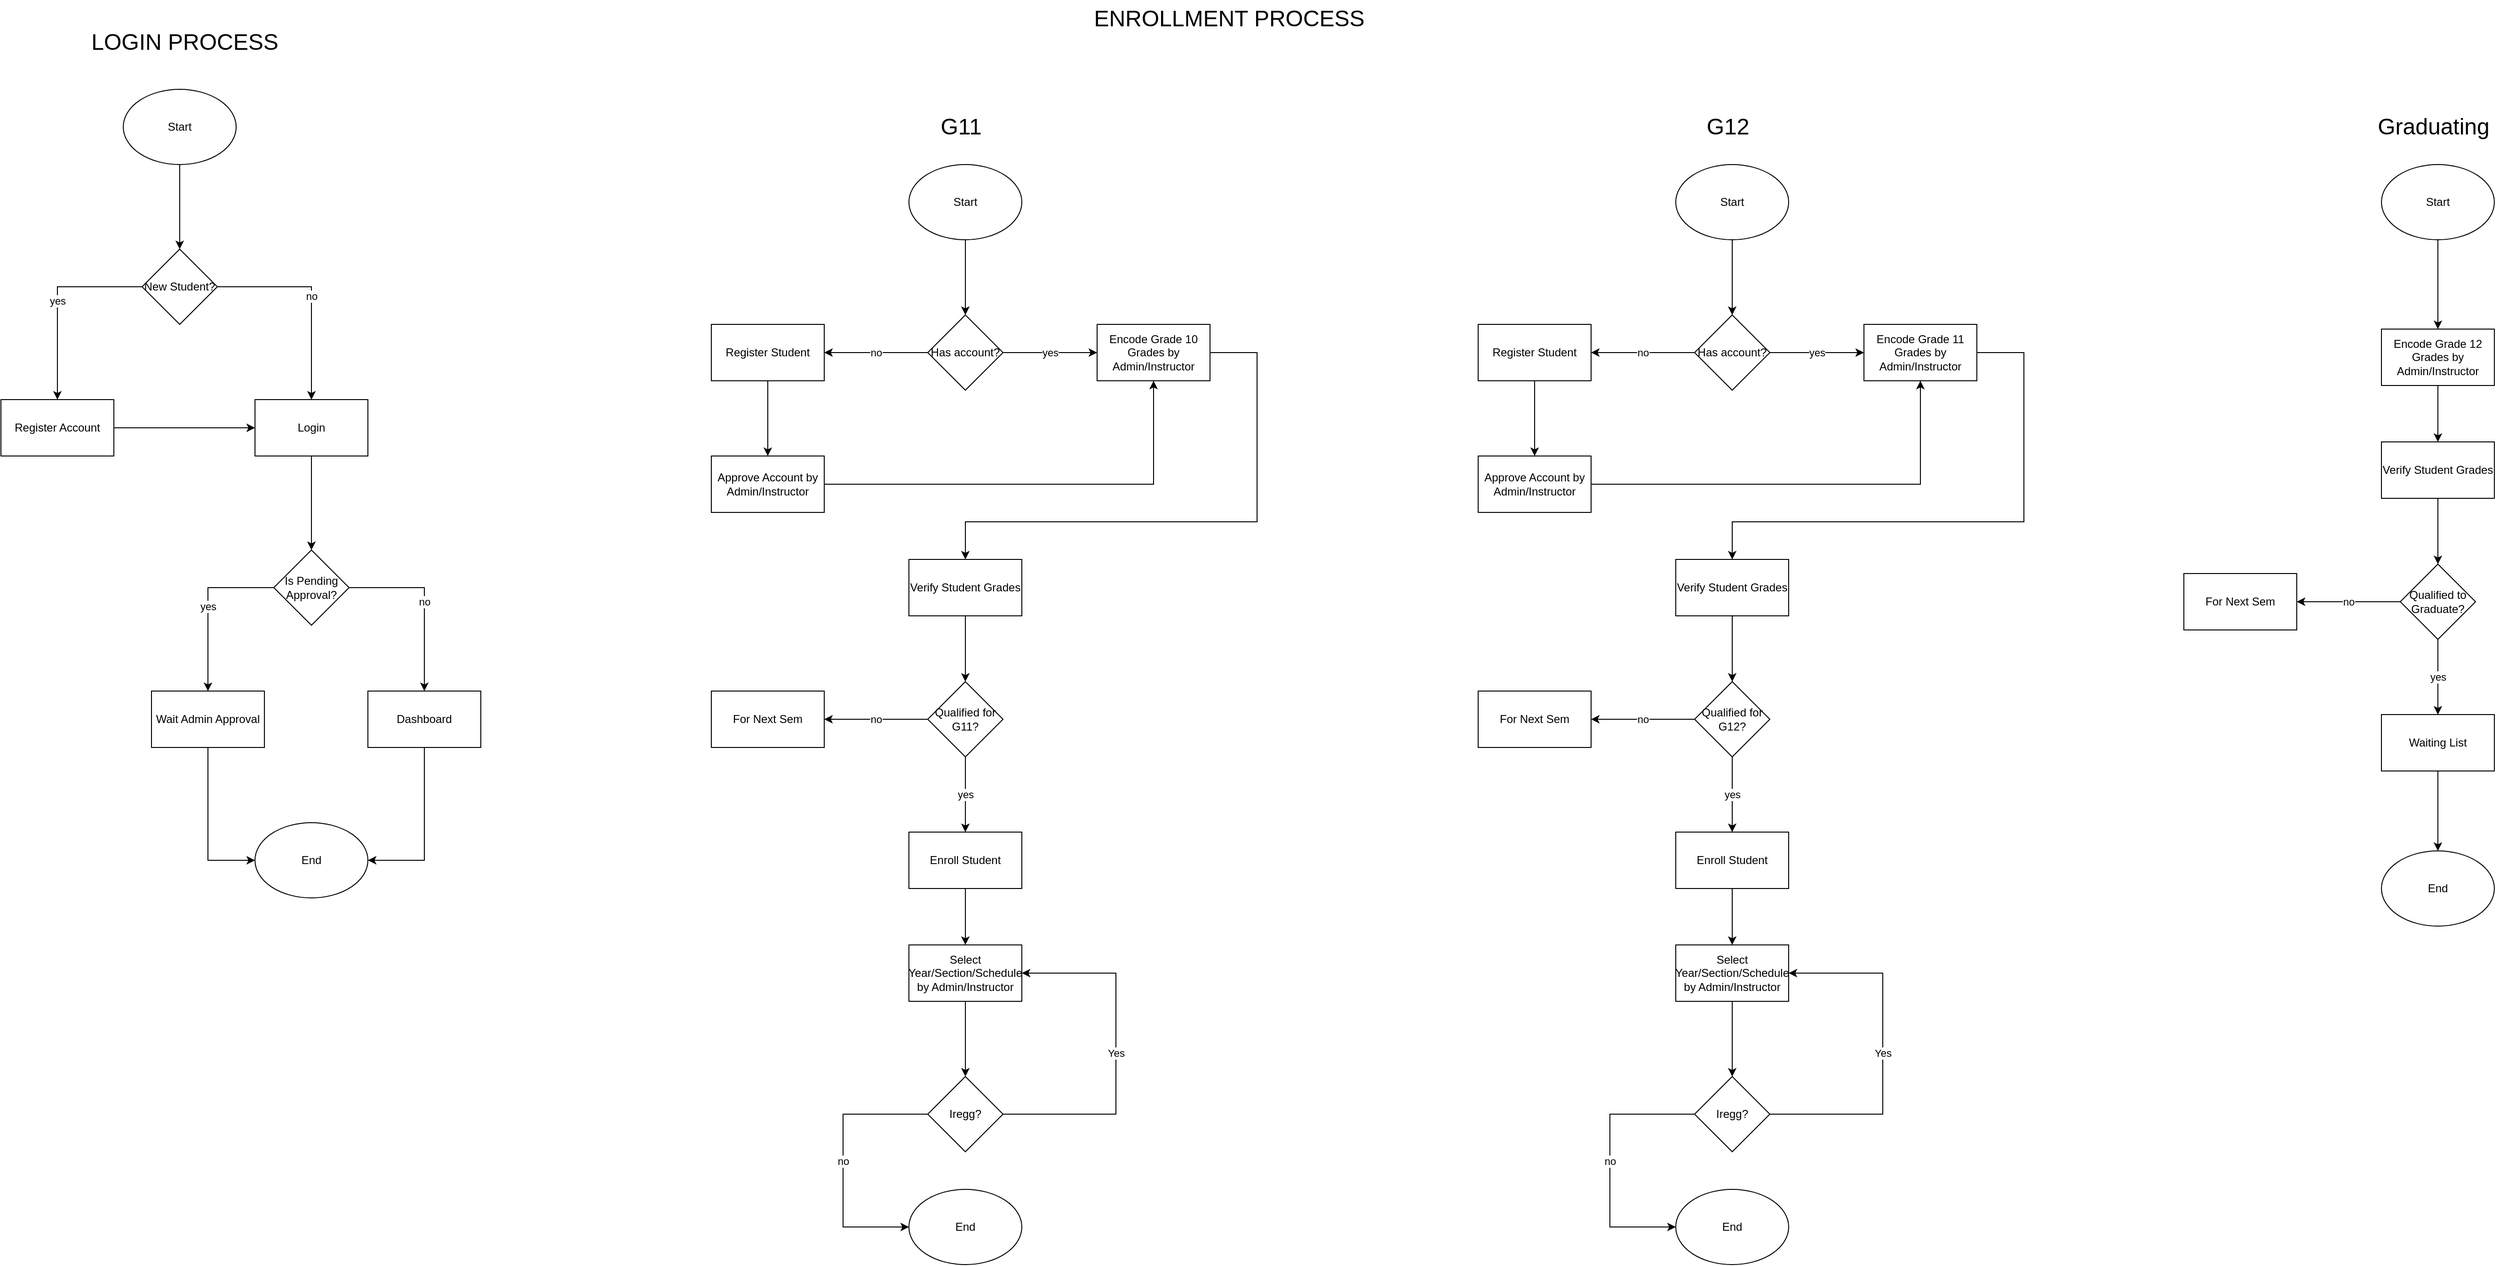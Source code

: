 <mxfile version="24.7.17">
  <diagram name="Page-1" id="_KmOjz5QVVpOA-zQAkHJ">
    <mxGraphModel dx="2390" dy="1407" grid="1" gridSize="10" guides="1" tooltips="1" connect="1" arrows="1" fold="1" page="1" pageScale="1" pageWidth="850" pageHeight="1100" math="0" shadow="0">
      <root>
        <mxCell id="0" />
        <mxCell id="1" parent="0" />
        <mxCell id="4W97whUe7uIt-eXvdTxb-7" style="edgeStyle=orthogonalEdgeStyle;rounded=0;orthogonalLoop=1;jettySize=auto;html=1;" parent="1" source="4W97whUe7uIt-eXvdTxb-1" target="4W97whUe7uIt-eXvdTxb-2" edge="1">
          <mxGeometry relative="1" as="geometry" />
        </mxCell>
        <mxCell id="4W97whUe7uIt-eXvdTxb-1" value="Start" style="ellipse;whiteSpace=wrap;html=1;" parent="1" vertex="1">
          <mxGeometry x="360" y="280" width="120" height="80" as="geometry" />
        </mxCell>
        <mxCell id="4W97whUe7uIt-eXvdTxb-4" value="yes" style="edgeStyle=orthogonalEdgeStyle;rounded=0;orthogonalLoop=1;jettySize=auto;html=1;entryX=0.5;entryY=0;entryDx=0;entryDy=0;" parent="1" source="4W97whUe7uIt-eXvdTxb-2" target="4W97whUe7uIt-eXvdTxb-3" edge="1">
          <mxGeometry relative="1" as="geometry" />
        </mxCell>
        <mxCell id="4W97whUe7uIt-eXvdTxb-6" value="no" style="edgeStyle=orthogonalEdgeStyle;rounded=0;orthogonalLoop=1;jettySize=auto;html=1;entryX=0.5;entryY=0;entryDx=0;entryDy=0;" parent="1" source="4W97whUe7uIt-eXvdTxb-2" target="4W97whUe7uIt-eXvdTxb-5" edge="1">
          <mxGeometry relative="1" as="geometry" />
        </mxCell>
        <mxCell id="4W97whUe7uIt-eXvdTxb-2" value="New Student?" style="rhombus;whiteSpace=wrap;html=1;" parent="1" vertex="1">
          <mxGeometry x="380" y="450" width="80" height="80" as="geometry" />
        </mxCell>
        <mxCell id="4W97whUe7uIt-eXvdTxb-8" style="edgeStyle=orthogonalEdgeStyle;rounded=0;orthogonalLoop=1;jettySize=auto;html=1;" parent="1" source="4W97whUe7uIt-eXvdTxb-3" target="4W97whUe7uIt-eXvdTxb-5" edge="1">
          <mxGeometry relative="1" as="geometry" />
        </mxCell>
        <mxCell id="4W97whUe7uIt-eXvdTxb-3" value="Register Account" style="rounded=0;whiteSpace=wrap;html=1;" parent="1" vertex="1">
          <mxGeometry x="230" y="610" width="120" height="60" as="geometry" />
        </mxCell>
        <mxCell id="4W97whUe7uIt-eXvdTxb-10" style="edgeStyle=orthogonalEdgeStyle;rounded=0;orthogonalLoop=1;jettySize=auto;html=1;entryX=0.5;entryY=0;entryDx=0;entryDy=0;" parent="1" source="4W97whUe7uIt-eXvdTxb-5" target="4W97whUe7uIt-eXvdTxb-9" edge="1">
          <mxGeometry relative="1" as="geometry" />
        </mxCell>
        <mxCell id="4W97whUe7uIt-eXvdTxb-5" value="Login" style="rounded=0;whiteSpace=wrap;html=1;" parent="1" vertex="1">
          <mxGeometry x="500" y="610" width="120" height="60" as="geometry" />
        </mxCell>
        <mxCell id="4W97whUe7uIt-eXvdTxb-12" value="yes" style="edgeStyle=orthogonalEdgeStyle;rounded=0;orthogonalLoop=1;jettySize=auto;html=1;entryX=0.5;entryY=0;entryDx=0;entryDy=0;" parent="1" source="4W97whUe7uIt-eXvdTxb-9" target="4W97whUe7uIt-eXvdTxb-11" edge="1">
          <mxGeometry relative="1" as="geometry">
            <mxPoint x="440" y="900" as="targetPoint" />
          </mxGeometry>
        </mxCell>
        <mxCell id="4W97whUe7uIt-eXvdTxb-13" value="no" style="edgeStyle=orthogonalEdgeStyle;rounded=0;orthogonalLoop=1;jettySize=auto;html=1;entryX=0.5;entryY=0;entryDx=0;entryDy=0;" parent="1" source="4W97whUe7uIt-eXvdTxb-9" target="4W97whUe7uIt-eXvdTxb-14" edge="1">
          <mxGeometry relative="1" as="geometry">
            <mxPoint x="680" y="900" as="targetPoint" />
          </mxGeometry>
        </mxCell>
        <mxCell id="4W97whUe7uIt-eXvdTxb-9" value="Is Pending Approval?" style="rhombus;whiteSpace=wrap;html=1;" parent="1" vertex="1">
          <mxGeometry x="520" y="770" width="80" height="80" as="geometry" />
        </mxCell>
        <mxCell id="4W97whUe7uIt-eXvdTxb-16" style="edgeStyle=orthogonalEdgeStyle;rounded=0;orthogonalLoop=1;jettySize=auto;html=1;entryX=0;entryY=0.5;entryDx=0;entryDy=0;" parent="1" source="4W97whUe7uIt-eXvdTxb-11" target="4W97whUe7uIt-eXvdTxb-15" edge="1">
          <mxGeometry relative="1" as="geometry" />
        </mxCell>
        <mxCell id="4W97whUe7uIt-eXvdTxb-11" value="Wait Admin Approval" style="rounded=0;whiteSpace=wrap;html=1;" parent="1" vertex="1">
          <mxGeometry x="390" y="920" width="120" height="60" as="geometry" />
        </mxCell>
        <mxCell id="4W97whUe7uIt-eXvdTxb-17" style="edgeStyle=orthogonalEdgeStyle;rounded=0;orthogonalLoop=1;jettySize=auto;html=1;entryX=1;entryY=0.5;entryDx=0;entryDy=0;" parent="1" source="4W97whUe7uIt-eXvdTxb-14" target="4W97whUe7uIt-eXvdTxb-15" edge="1">
          <mxGeometry relative="1" as="geometry" />
        </mxCell>
        <mxCell id="4W97whUe7uIt-eXvdTxb-14" value="Dashboard" style="rounded=0;whiteSpace=wrap;html=1;" parent="1" vertex="1">
          <mxGeometry x="620" y="920" width="120" height="60" as="geometry" />
        </mxCell>
        <mxCell id="4W97whUe7uIt-eXvdTxb-15" value="End" style="ellipse;whiteSpace=wrap;html=1;" parent="1" vertex="1">
          <mxGeometry x="500" y="1060" width="120" height="80" as="geometry" />
        </mxCell>
        <mxCell id="4W97whUe7uIt-eXvdTxb-18" value="&lt;font style=&quot;font-size: 24px;&quot;&gt;LOGIN PROCESS&lt;/font&gt;" style="text;html=1;align=center;verticalAlign=middle;resizable=0;points=[];autosize=1;strokeColor=none;fillColor=none;" parent="1" vertex="1">
          <mxGeometry x="315" y="210" width="220" height="40" as="geometry" />
        </mxCell>
        <mxCell id="CCLTXfH-N6ZrhghRH6qy-23" value="&lt;font style=&quot;font-size: 24px;&quot;&gt;ENROLLMENT PROCESS&lt;/font&gt;" style="text;html=1;align=center;verticalAlign=middle;resizable=0;points=[];autosize=1;strokeColor=none;fillColor=none;" vertex="1" parent="1">
          <mxGeometry x="1380" y="185" width="310" height="40" as="geometry" />
        </mxCell>
        <mxCell id="CCLTXfH-N6ZrhghRH6qy-67" value="" style="edgeStyle=orthogonalEdgeStyle;rounded=0;orthogonalLoop=1;jettySize=auto;html=1;" edge="1" parent="1" source="CCLTXfH-N6ZrhghRH6qy-68" target="CCLTXfH-N6ZrhghRH6qy-71">
          <mxGeometry relative="1" as="geometry" />
        </mxCell>
        <mxCell id="CCLTXfH-N6ZrhghRH6qy-68" value="Start" style="ellipse;whiteSpace=wrap;html=1;" vertex="1" parent="1">
          <mxGeometry x="1195" y="360" width="120" height="80" as="geometry" />
        </mxCell>
        <mxCell id="CCLTXfH-N6ZrhghRH6qy-69" value="no" style="edgeStyle=orthogonalEdgeStyle;rounded=0;orthogonalLoop=1;jettySize=auto;html=1;" edge="1" parent="1" source="CCLTXfH-N6ZrhghRH6qy-71" target="CCLTXfH-N6ZrhghRH6qy-73">
          <mxGeometry relative="1" as="geometry" />
        </mxCell>
        <mxCell id="CCLTXfH-N6ZrhghRH6qy-70" value="yes" style="edgeStyle=orthogonalEdgeStyle;rounded=0;orthogonalLoop=1;jettySize=auto;html=1;" edge="1" parent="1" source="CCLTXfH-N6ZrhghRH6qy-71" target="CCLTXfH-N6ZrhghRH6qy-75">
          <mxGeometry relative="1" as="geometry" />
        </mxCell>
        <mxCell id="CCLTXfH-N6ZrhghRH6qy-71" value="Has account?" style="rhombus;whiteSpace=wrap;html=1;" vertex="1" parent="1">
          <mxGeometry x="1215" y="520" width="80" height="80" as="geometry" />
        </mxCell>
        <mxCell id="CCLTXfH-N6ZrhghRH6qy-72" value="" style="edgeStyle=orthogonalEdgeStyle;rounded=0;orthogonalLoop=1;jettySize=auto;html=1;" edge="1" parent="1" source="CCLTXfH-N6ZrhghRH6qy-73" target="CCLTXfH-N6ZrhghRH6qy-77">
          <mxGeometry relative="1" as="geometry" />
        </mxCell>
        <mxCell id="CCLTXfH-N6ZrhghRH6qy-73" value="Register Student" style="whiteSpace=wrap;html=1;" vertex="1" parent="1">
          <mxGeometry x="985" y="530" width="120" height="60" as="geometry" />
        </mxCell>
        <mxCell id="CCLTXfH-N6ZrhghRH6qy-74" value="" style="edgeStyle=orthogonalEdgeStyle;rounded=0;orthogonalLoop=1;jettySize=auto;html=1;entryX=0.5;entryY=0;entryDx=0;entryDy=0;" edge="1" parent="1" source="CCLTXfH-N6ZrhghRH6qy-75" target="CCLTXfH-N6ZrhghRH6qy-79">
          <mxGeometry relative="1" as="geometry">
            <Array as="points">
              <mxPoint x="1565" y="560" />
              <mxPoint x="1565" y="740" />
              <mxPoint x="1255" y="740" />
            </Array>
          </mxGeometry>
        </mxCell>
        <mxCell id="CCLTXfH-N6ZrhghRH6qy-75" value="Encode Grade 10 Grades by Admin/Instructor" style="whiteSpace=wrap;html=1;" vertex="1" parent="1">
          <mxGeometry x="1395" y="530" width="120" height="60" as="geometry" />
        </mxCell>
        <mxCell id="CCLTXfH-N6ZrhghRH6qy-76" style="edgeStyle=orthogonalEdgeStyle;rounded=0;orthogonalLoop=1;jettySize=auto;html=1;entryX=0.5;entryY=1;entryDx=0;entryDy=0;" edge="1" parent="1" source="CCLTXfH-N6ZrhghRH6qy-77" target="CCLTXfH-N6ZrhghRH6qy-75">
          <mxGeometry relative="1" as="geometry" />
        </mxCell>
        <mxCell id="CCLTXfH-N6ZrhghRH6qy-77" value="Approve Account by Admin/Instructor" style="whiteSpace=wrap;html=1;" vertex="1" parent="1">
          <mxGeometry x="985" y="670" width="120" height="60" as="geometry" />
        </mxCell>
        <mxCell id="CCLTXfH-N6ZrhghRH6qy-78" value="" style="edgeStyle=orthogonalEdgeStyle;rounded=0;orthogonalLoop=1;jettySize=auto;html=1;" edge="1" parent="1" source="CCLTXfH-N6ZrhghRH6qy-79" target="CCLTXfH-N6ZrhghRH6qy-86">
          <mxGeometry relative="1" as="geometry" />
        </mxCell>
        <mxCell id="CCLTXfH-N6ZrhghRH6qy-79" value="Verify Student Grades" style="whiteSpace=wrap;html=1;" vertex="1" parent="1">
          <mxGeometry x="1195" y="780" width="120" height="60" as="geometry" />
        </mxCell>
        <mxCell id="CCLTXfH-N6ZrhghRH6qy-80" value="" style="edgeStyle=orthogonalEdgeStyle;rounded=0;orthogonalLoop=1;jettySize=auto;html=1;" edge="1" parent="1" source="CCLTXfH-N6ZrhghRH6qy-81" target="CCLTXfH-N6ZrhghRH6qy-83">
          <mxGeometry relative="1" as="geometry" />
        </mxCell>
        <mxCell id="CCLTXfH-N6ZrhghRH6qy-81" value="Enroll Student" style="whiteSpace=wrap;html=1;" vertex="1" parent="1">
          <mxGeometry x="1195" y="1070" width="120" height="60" as="geometry" />
        </mxCell>
        <mxCell id="CCLTXfH-N6ZrhghRH6qy-82" style="edgeStyle=orthogonalEdgeStyle;rounded=0;orthogonalLoop=1;jettySize=auto;html=1;entryX=0.5;entryY=0;entryDx=0;entryDy=0;" edge="1" parent="1" source="CCLTXfH-N6ZrhghRH6qy-83" target="CCLTXfH-N6ZrhghRH6qy-90">
          <mxGeometry relative="1" as="geometry" />
        </mxCell>
        <mxCell id="CCLTXfH-N6ZrhghRH6qy-83" value="Select Year/Section/Schedule by Admin/Instructor" style="whiteSpace=wrap;html=1;" vertex="1" parent="1">
          <mxGeometry x="1195" y="1190" width="120" height="60" as="geometry" />
        </mxCell>
        <mxCell id="CCLTXfH-N6ZrhghRH6qy-84" value="no" style="edgeStyle=orthogonalEdgeStyle;rounded=0;orthogonalLoop=1;jettySize=auto;html=1;" edge="1" parent="1" source="CCLTXfH-N6ZrhghRH6qy-86" target="CCLTXfH-N6ZrhghRH6qy-87">
          <mxGeometry relative="1" as="geometry" />
        </mxCell>
        <mxCell id="CCLTXfH-N6ZrhghRH6qy-85" value="yes" style="edgeStyle=orthogonalEdgeStyle;rounded=0;orthogonalLoop=1;jettySize=auto;html=1;entryX=0.5;entryY=0;entryDx=0;entryDy=0;" edge="1" parent="1" source="CCLTXfH-N6ZrhghRH6qy-86" target="CCLTXfH-N6ZrhghRH6qy-81">
          <mxGeometry relative="1" as="geometry">
            <mxPoint x="1255" y="1090" as="targetPoint" />
          </mxGeometry>
        </mxCell>
        <mxCell id="CCLTXfH-N6ZrhghRH6qy-86" value="Qualified for G11?" style="rhombus;whiteSpace=wrap;html=1;" vertex="1" parent="1">
          <mxGeometry x="1215" y="910" width="80" height="80" as="geometry" />
        </mxCell>
        <mxCell id="CCLTXfH-N6ZrhghRH6qy-87" value="For Next Sem" style="whiteSpace=wrap;html=1;" vertex="1" parent="1">
          <mxGeometry x="985" y="920" width="120" height="60" as="geometry" />
        </mxCell>
        <mxCell id="CCLTXfH-N6ZrhghRH6qy-88" value="no" style="edgeStyle=orthogonalEdgeStyle;rounded=0;orthogonalLoop=1;jettySize=auto;html=1;entryX=0;entryY=0.5;entryDx=0;entryDy=0;exitX=0;exitY=0.5;exitDx=0;exitDy=0;" edge="1" parent="1" source="CCLTXfH-N6ZrhghRH6qy-90" target="CCLTXfH-N6ZrhghRH6qy-91">
          <mxGeometry relative="1" as="geometry">
            <Array as="points">
              <mxPoint x="1125" y="1370" />
              <mxPoint x="1125" y="1490" />
            </Array>
          </mxGeometry>
        </mxCell>
        <mxCell id="CCLTXfH-N6ZrhghRH6qy-89" value="Yes" style="edgeStyle=orthogonalEdgeStyle;rounded=0;orthogonalLoop=1;jettySize=auto;html=1;entryX=1;entryY=0.5;entryDx=0;entryDy=0;" edge="1" parent="1" source="CCLTXfH-N6ZrhghRH6qy-90" target="CCLTXfH-N6ZrhghRH6qy-83">
          <mxGeometry relative="1" as="geometry">
            <Array as="points">
              <mxPoint x="1415" y="1370" />
              <mxPoint x="1415" y="1220" />
            </Array>
          </mxGeometry>
        </mxCell>
        <mxCell id="CCLTXfH-N6ZrhghRH6qy-90" value="Iregg?" style="rhombus;whiteSpace=wrap;html=1;" vertex="1" parent="1">
          <mxGeometry x="1215" y="1330" width="80" height="80" as="geometry" />
        </mxCell>
        <mxCell id="CCLTXfH-N6ZrhghRH6qy-91" value="End" style="ellipse;whiteSpace=wrap;html=1;" vertex="1" parent="1">
          <mxGeometry x="1195" y="1450" width="120" height="80" as="geometry" />
        </mxCell>
        <mxCell id="CCLTXfH-N6ZrhghRH6qy-92" value="&lt;font style=&quot;font-size: 24px;&quot;&gt;G11&lt;/font&gt;" style="text;html=1;align=center;verticalAlign=middle;resizable=0;points=[];autosize=1;strokeColor=none;fillColor=none;" vertex="1" parent="1">
          <mxGeometry x="1215" y="300" width="70" height="40" as="geometry" />
        </mxCell>
        <mxCell id="CCLTXfH-N6ZrhghRH6qy-93" value="" style="edgeStyle=orthogonalEdgeStyle;rounded=0;orthogonalLoop=1;jettySize=auto;html=1;" edge="1" parent="1" source="CCLTXfH-N6ZrhghRH6qy-94" target="CCLTXfH-N6ZrhghRH6qy-97">
          <mxGeometry relative="1" as="geometry" />
        </mxCell>
        <mxCell id="CCLTXfH-N6ZrhghRH6qy-94" value="Start" style="ellipse;whiteSpace=wrap;html=1;" vertex="1" parent="1">
          <mxGeometry x="2010" y="360" width="120" height="80" as="geometry" />
        </mxCell>
        <mxCell id="CCLTXfH-N6ZrhghRH6qy-95" value="no" style="edgeStyle=orthogonalEdgeStyle;rounded=0;orthogonalLoop=1;jettySize=auto;html=1;" edge="1" parent="1" source="CCLTXfH-N6ZrhghRH6qy-97" target="CCLTXfH-N6ZrhghRH6qy-99">
          <mxGeometry relative="1" as="geometry" />
        </mxCell>
        <mxCell id="CCLTXfH-N6ZrhghRH6qy-96" value="yes" style="edgeStyle=orthogonalEdgeStyle;rounded=0;orthogonalLoop=1;jettySize=auto;html=1;" edge="1" parent="1" source="CCLTXfH-N6ZrhghRH6qy-97" target="CCLTXfH-N6ZrhghRH6qy-101">
          <mxGeometry relative="1" as="geometry" />
        </mxCell>
        <mxCell id="CCLTXfH-N6ZrhghRH6qy-97" value="Has account?" style="rhombus;whiteSpace=wrap;html=1;" vertex="1" parent="1">
          <mxGeometry x="2030" y="520" width="80" height="80" as="geometry" />
        </mxCell>
        <mxCell id="CCLTXfH-N6ZrhghRH6qy-98" value="" style="edgeStyle=orthogonalEdgeStyle;rounded=0;orthogonalLoop=1;jettySize=auto;html=1;" edge="1" parent="1" source="CCLTXfH-N6ZrhghRH6qy-99" target="CCLTXfH-N6ZrhghRH6qy-103">
          <mxGeometry relative="1" as="geometry" />
        </mxCell>
        <mxCell id="CCLTXfH-N6ZrhghRH6qy-99" value="Register Student" style="whiteSpace=wrap;html=1;" vertex="1" parent="1">
          <mxGeometry x="1800" y="530" width="120" height="60" as="geometry" />
        </mxCell>
        <mxCell id="CCLTXfH-N6ZrhghRH6qy-100" value="" style="edgeStyle=orthogonalEdgeStyle;rounded=0;orthogonalLoop=1;jettySize=auto;html=1;entryX=0.5;entryY=0;entryDx=0;entryDy=0;" edge="1" parent="1" source="CCLTXfH-N6ZrhghRH6qy-101" target="CCLTXfH-N6ZrhghRH6qy-105">
          <mxGeometry relative="1" as="geometry">
            <Array as="points">
              <mxPoint x="2380" y="560" />
              <mxPoint x="2380" y="740" />
              <mxPoint x="2070" y="740" />
            </Array>
          </mxGeometry>
        </mxCell>
        <mxCell id="CCLTXfH-N6ZrhghRH6qy-101" value="Encode Grade 11 Grades by Admin/Instructor" style="whiteSpace=wrap;html=1;" vertex="1" parent="1">
          <mxGeometry x="2210" y="530" width="120" height="60" as="geometry" />
        </mxCell>
        <mxCell id="CCLTXfH-N6ZrhghRH6qy-102" style="edgeStyle=orthogonalEdgeStyle;rounded=0;orthogonalLoop=1;jettySize=auto;html=1;entryX=0.5;entryY=1;entryDx=0;entryDy=0;" edge="1" parent="1" source="CCLTXfH-N6ZrhghRH6qy-103" target="CCLTXfH-N6ZrhghRH6qy-101">
          <mxGeometry relative="1" as="geometry" />
        </mxCell>
        <mxCell id="CCLTXfH-N6ZrhghRH6qy-103" value="Approve Account by Admin/Instructor" style="whiteSpace=wrap;html=1;" vertex="1" parent="1">
          <mxGeometry x="1800" y="670" width="120" height="60" as="geometry" />
        </mxCell>
        <mxCell id="CCLTXfH-N6ZrhghRH6qy-104" value="" style="edgeStyle=orthogonalEdgeStyle;rounded=0;orthogonalLoop=1;jettySize=auto;html=1;" edge="1" parent="1" source="CCLTXfH-N6ZrhghRH6qy-105" target="CCLTXfH-N6ZrhghRH6qy-112">
          <mxGeometry relative="1" as="geometry" />
        </mxCell>
        <mxCell id="CCLTXfH-N6ZrhghRH6qy-105" value="Verify Student Grades" style="whiteSpace=wrap;html=1;" vertex="1" parent="1">
          <mxGeometry x="2010" y="780" width="120" height="60" as="geometry" />
        </mxCell>
        <mxCell id="CCLTXfH-N6ZrhghRH6qy-106" value="" style="edgeStyle=orthogonalEdgeStyle;rounded=0;orthogonalLoop=1;jettySize=auto;html=1;" edge="1" parent="1" source="CCLTXfH-N6ZrhghRH6qy-107" target="CCLTXfH-N6ZrhghRH6qy-109">
          <mxGeometry relative="1" as="geometry" />
        </mxCell>
        <mxCell id="CCLTXfH-N6ZrhghRH6qy-107" value="Enroll Student" style="whiteSpace=wrap;html=1;" vertex="1" parent="1">
          <mxGeometry x="2010" y="1070" width="120" height="60" as="geometry" />
        </mxCell>
        <mxCell id="CCLTXfH-N6ZrhghRH6qy-108" style="edgeStyle=orthogonalEdgeStyle;rounded=0;orthogonalLoop=1;jettySize=auto;html=1;entryX=0.5;entryY=0;entryDx=0;entryDy=0;" edge="1" parent="1" source="CCLTXfH-N6ZrhghRH6qy-109" target="CCLTXfH-N6ZrhghRH6qy-116">
          <mxGeometry relative="1" as="geometry" />
        </mxCell>
        <mxCell id="CCLTXfH-N6ZrhghRH6qy-109" value="Select Year/Section/Schedule by Admin/Instructor" style="whiteSpace=wrap;html=1;" vertex="1" parent="1">
          <mxGeometry x="2010" y="1190" width="120" height="60" as="geometry" />
        </mxCell>
        <mxCell id="CCLTXfH-N6ZrhghRH6qy-110" value="no" style="edgeStyle=orthogonalEdgeStyle;rounded=0;orthogonalLoop=1;jettySize=auto;html=1;" edge="1" parent="1" source="CCLTXfH-N6ZrhghRH6qy-112" target="CCLTXfH-N6ZrhghRH6qy-113">
          <mxGeometry relative="1" as="geometry" />
        </mxCell>
        <mxCell id="CCLTXfH-N6ZrhghRH6qy-111" value="yes" style="edgeStyle=orthogonalEdgeStyle;rounded=0;orthogonalLoop=1;jettySize=auto;html=1;entryX=0.5;entryY=0;entryDx=0;entryDy=0;" edge="1" parent="1" source="CCLTXfH-N6ZrhghRH6qy-112" target="CCLTXfH-N6ZrhghRH6qy-107">
          <mxGeometry relative="1" as="geometry">
            <mxPoint x="2070" y="1090" as="targetPoint" />
          </mxGeometry>
        </mxCell>
        <mxCell id="CCLTXfH-N6ZrhghRH6qy-112" value="Qualified for G12?" style="rhombus;whiteSpace=wrap;html=1;" vertex="1" parent="1">
          <mxGeometry x="2030" y="910" width="80" height="80" as="geometry" />
        </mxCell>
        <mxCell id="CCLTXfH-N6ZrhghRH6qy-113" value="For Next Sem" style="whiteSpace=wrap;html=1;" vertex="1" parent="1">
          <mxGeometry x="1800" y="920" width="120" height="60" as="geometry" />
        </mxCell>
        <mxCell id="CCLTXfH-N6ZrhghRH6qy-114" value="no" style="edgeStyle=orthogonalEdgeStyle;rounded=0;orthogonalLoop=1;jettySize=auto;html=1;entryX=0;entryY=0.5;entryDx=0;entryDy=0;exitX=0;exitY=0.5;exitDx=0;exitDy=0;" edge="1" parent="1" source="CCLTXfH-N6ZrhghRH6qy-116" target="CCLTXfH-N6ZrhghRH6qy-117">
          <mxGeometry relative="1" as="geometry">
            <Array as="points">
              <mxPoint x="1940" y="1370" />
              <mxPoint x="1940" y="1490" />
            </Array>
          </mxGeometry>
        </mxCell>
        <mxCell id="CCLTXfH-N6ZrhghRH6qy-115" value="Yes" style="edgeStyle=orthogonalEdgeStyle;rounded=0;orthogonalLoop=1;jettySize=auto;html=1;entryX=1;entryY=0.5;entryDx=0;entryDy=0;" edge="1" parent="1" source="CCLTXfH-N6ZrhghRH6qy-116" target="CCLTXfH-N6ZrhghRH6qy-109">
          <mxGeometry relative="1" as="geometry">
            <Array as="points">
              <mxPoint x="2230" y="1370" />
              <mxPoint x="2230" y="1220" />
            </Array>
          </mxGeometry>
        </mxCell>
        <mxCell id="CCLTXfH-N6ZrhghRH6qy-116" value="Iregg?" style="rhombus;whiteSpace=wrap;html=1;" vertex="1" parent="1">
          <mxGeometry x="2030" y="1330" width="80" height="80" as="geometry" />
        </mxCell>
        <mxCell id="CCLTXfH-N6ZrhghRH6qy-117" value="End" style="ellipse;whiteSpace=wrap;html=1;" vertex="1" parent="1">
          <mxGeometry x="2010" y="1450" width="120" height="80" as="geometry" />
        </mxCell>
        <mxCell id="CCLTXfH-N6ZrhghRH6qy-118" value="&lt;font style=&quot;font-size: 24px;&quot;&gt;G12&lt;/font&gt;" style="text;html=1;align=center;verticalAlign=middle;resizable=0;points=[];autosize=1;strokeColor=none;fillColor=none;" vertex="1" parent="1">
          <mxGeometry x="2030" y="300" width="70" height="40" as="geometry" />
        </mxCell>
        <mxCell id="CCLTXfH-N6ZrhghRH6qy-119" value="" style="edgeStyle=orthogonalEdgeStyle;rounded=0;orthogonalLoop=1;jettySize=auto;html=1;entryX=0.5;entryY=0;entryDx=0;entryDy=0;" edge="1" parent="1" source="CCLTXfH-N6ZrhghRH6qy-120" target="CCLTXfH-N6ZrhghRH6qy-127">
          <mxGeometry relative="1" as="geometry">
            <mxPoint x="2820" y="520" as="targetPoint" />
          </mxGeometry>
        </mxCell>
        <mxCell id="CCLTXfH-N6ZrhghRH6qy-120" value="Start" style="ellipse;whiteSpace=wrap;html=1;" vertex="1" parent="1">
          <mxGeometry x="2760" y="360" width="120" height="80" as="geometry" />
        </mxCell>
        <mxCell id="CCLTXfH-N6ZrhghRH6qy-147" value="" style="edgeStyle=orthogonalEdgeStyle;rounded=0;orthogonalLoop=1;jettySize=auto;html=1;" edge="1" parent="1" source="CCLTXfH-N6ZrhghRH6qy-127" target="CCLTXfH-N6ZrhghRH6qy-131">
          <mxGeometry relative="1" as="geometry" />
        </mxCell>
        <mxCell id="CCLTXfH-N6ZrhghRH6qy-127" value="Encode Grade 12 Grades by Admin/Instructor" style="whiteSpace=wrap;html=1;" vertex="1" parent="1">
          <mxGeometry x="2760" y="535" width="120" height="60" as="geometry" />
        </mxCell>
        <mxCell id="CCLTXfH-N6ZrhghRH6qy-130" value="" style="edgeStyle=orthogonalEdgeStyle;rounded=0;orthogonalLoop=1;jettySize=auto;html=1;" edge="1" parent="1" source="CCLTXfH-N6ZrhghRH6qy-131" target="CCLTXfH-N6ZrhghRH6qy-138">
          <mxGeometry relative="1" as="geometry" />
        </mxCell>
        <mxCell id="CCLTXfH-N6ZrhghRH6qy-131" value="Verify Student Grades" style="whiteSpace=wrap;html=1;" vertex="1" parent="1">
          <mxGeometry x="2760" y="655" width="120" height="60" as="geometry" />
        </mxCell>
        <mxCell id="CCLTXfH-N6ZrhghRH6qy-132" value="" style="edgeStyle=orthogonalEdgeStyle;rounded=0;orthogonalLoop=1;jettySize=auto;html=1;entryX=0.5;entryY=0;entryDx=0;entryDy=0;" edge="1" parent="1" source="CCLTXfH-N6ZrhghRH6qy-133" target="CCLTXfH-N6ZrhghRH6qy-143">
          <mxGeometry relative="1" as="geometry">
            <mxPoint x="2820" y="1065" as="targetPoint" />
          </mxGeometry>
        </mxCell>
        <mxCell id="CCLTXfH-N6ZrhghRH6qy-133" value="Waiting List" style="whiteSpace=wrap;html=1;" vertex="1" parent="1">
          <mxGeometry x="2760" y="945" width="120" height="60" as="geometry" />
        </mxCell>
        <mxCell id="CCLTXfH-N6ZrhghRH6qy-134" style="edgeStyle=orthogonalEdgeStyle;rounded=0;orthogonalLoop=1;jettySize=auto;html=1;entryX=0.5;entryY=0;entryDx=0;entryDy=0;" edge="1" parent="1" source="CCLTXfH-N6ZrhghRH6qy-135">
          <mxGeometry relative="1" as="geometry">
            <mxPoint x="2920" y="2235" as="targetPoint" />
          </mxGeometry>
        </mxCell>
        <mxCell id="CCLTXfH-N6ZrhghRH6qy-136" value="no" style="edgeStyle=orthogonalEdgeStyle;rounded=0;orthogonalLoop=1;jettySize=auto;html=1;" edge="1" parent="1" source="CCLTXfH-N6ZrhghRH6qy-138" target="CCLTXfH-N6ZrhghRH6qy-139">
          <mxGeometry relative="1" as="geometry" />
        </mxCell>
        <mxCell id="CCLTXfH-N6ZrhghRH6qy-137" value="yes" style="edgeStyle=orthogonalEdgeStyle;rounded=0;orthogonalLoop=1;jettySize=auto;html=1;entryX=0.5;entryY=0;entryDx=0;entryDy=0;" edge="1" parent="1" source="CCLTXfH-N6ZrhghRH6qy-138" target="CCLTXfH-N6ZrhghRH6qy-133">
          <mxGeometry relative="1" as="geometry">
            <mxPoint x="2820" y="965" as="targetPoint" />
          </mxGeometry>
        </mxCell>
        <mxCell id="CCLTXfH-N6ZrhghRH6qy-138" value="Qualified to Graduate?" style="rhombus;whiteSpace=wrap;html=1;" vertex="1" parent="1">
          <mxGeometry x="2780" y="785" width="80" height="80" as="geometry" />
        </mxCell>
        <mxCell id="CCLTXfH-N6ZrhghRH6qy-139" value="For Next Sem" style="whiteSpace=wrap;html=1;" vertex="1" parent="1">
          <mxGeometry x="2550" y="795" width="120" height="60" as="geometry" />
        </mxCell>
        <mxCell id="CCLTXfH-N6ZrhghRH6qy-143" value="End" style="ellipse;whiteSpace=wrap;html=1;" vertex="1" parent="1">
          <mxGeometry x="2760" y="1090" width="120" height="80" as="geometry" />
        </mxCell>
        <mxCell id="CCLTXfH-N6ZrhghRH6qy-144" value="&lt;font style=&quot;font-size: 24px;&quot;&gt;Graduating&lt;/font&gt;" style="text;html=1;align=center;verticalAlign=middle;resizable=0;points=[];autosize=1;strokeColor=none;fillColor=none;" vertex="1" parent="1">
          <mxGeometry x="2745" y="300" width="140" height="40" as="geometry" />
        </mxCell>
      </root>
    </mxGraphModel>
  </diagram>
</mxfile>
